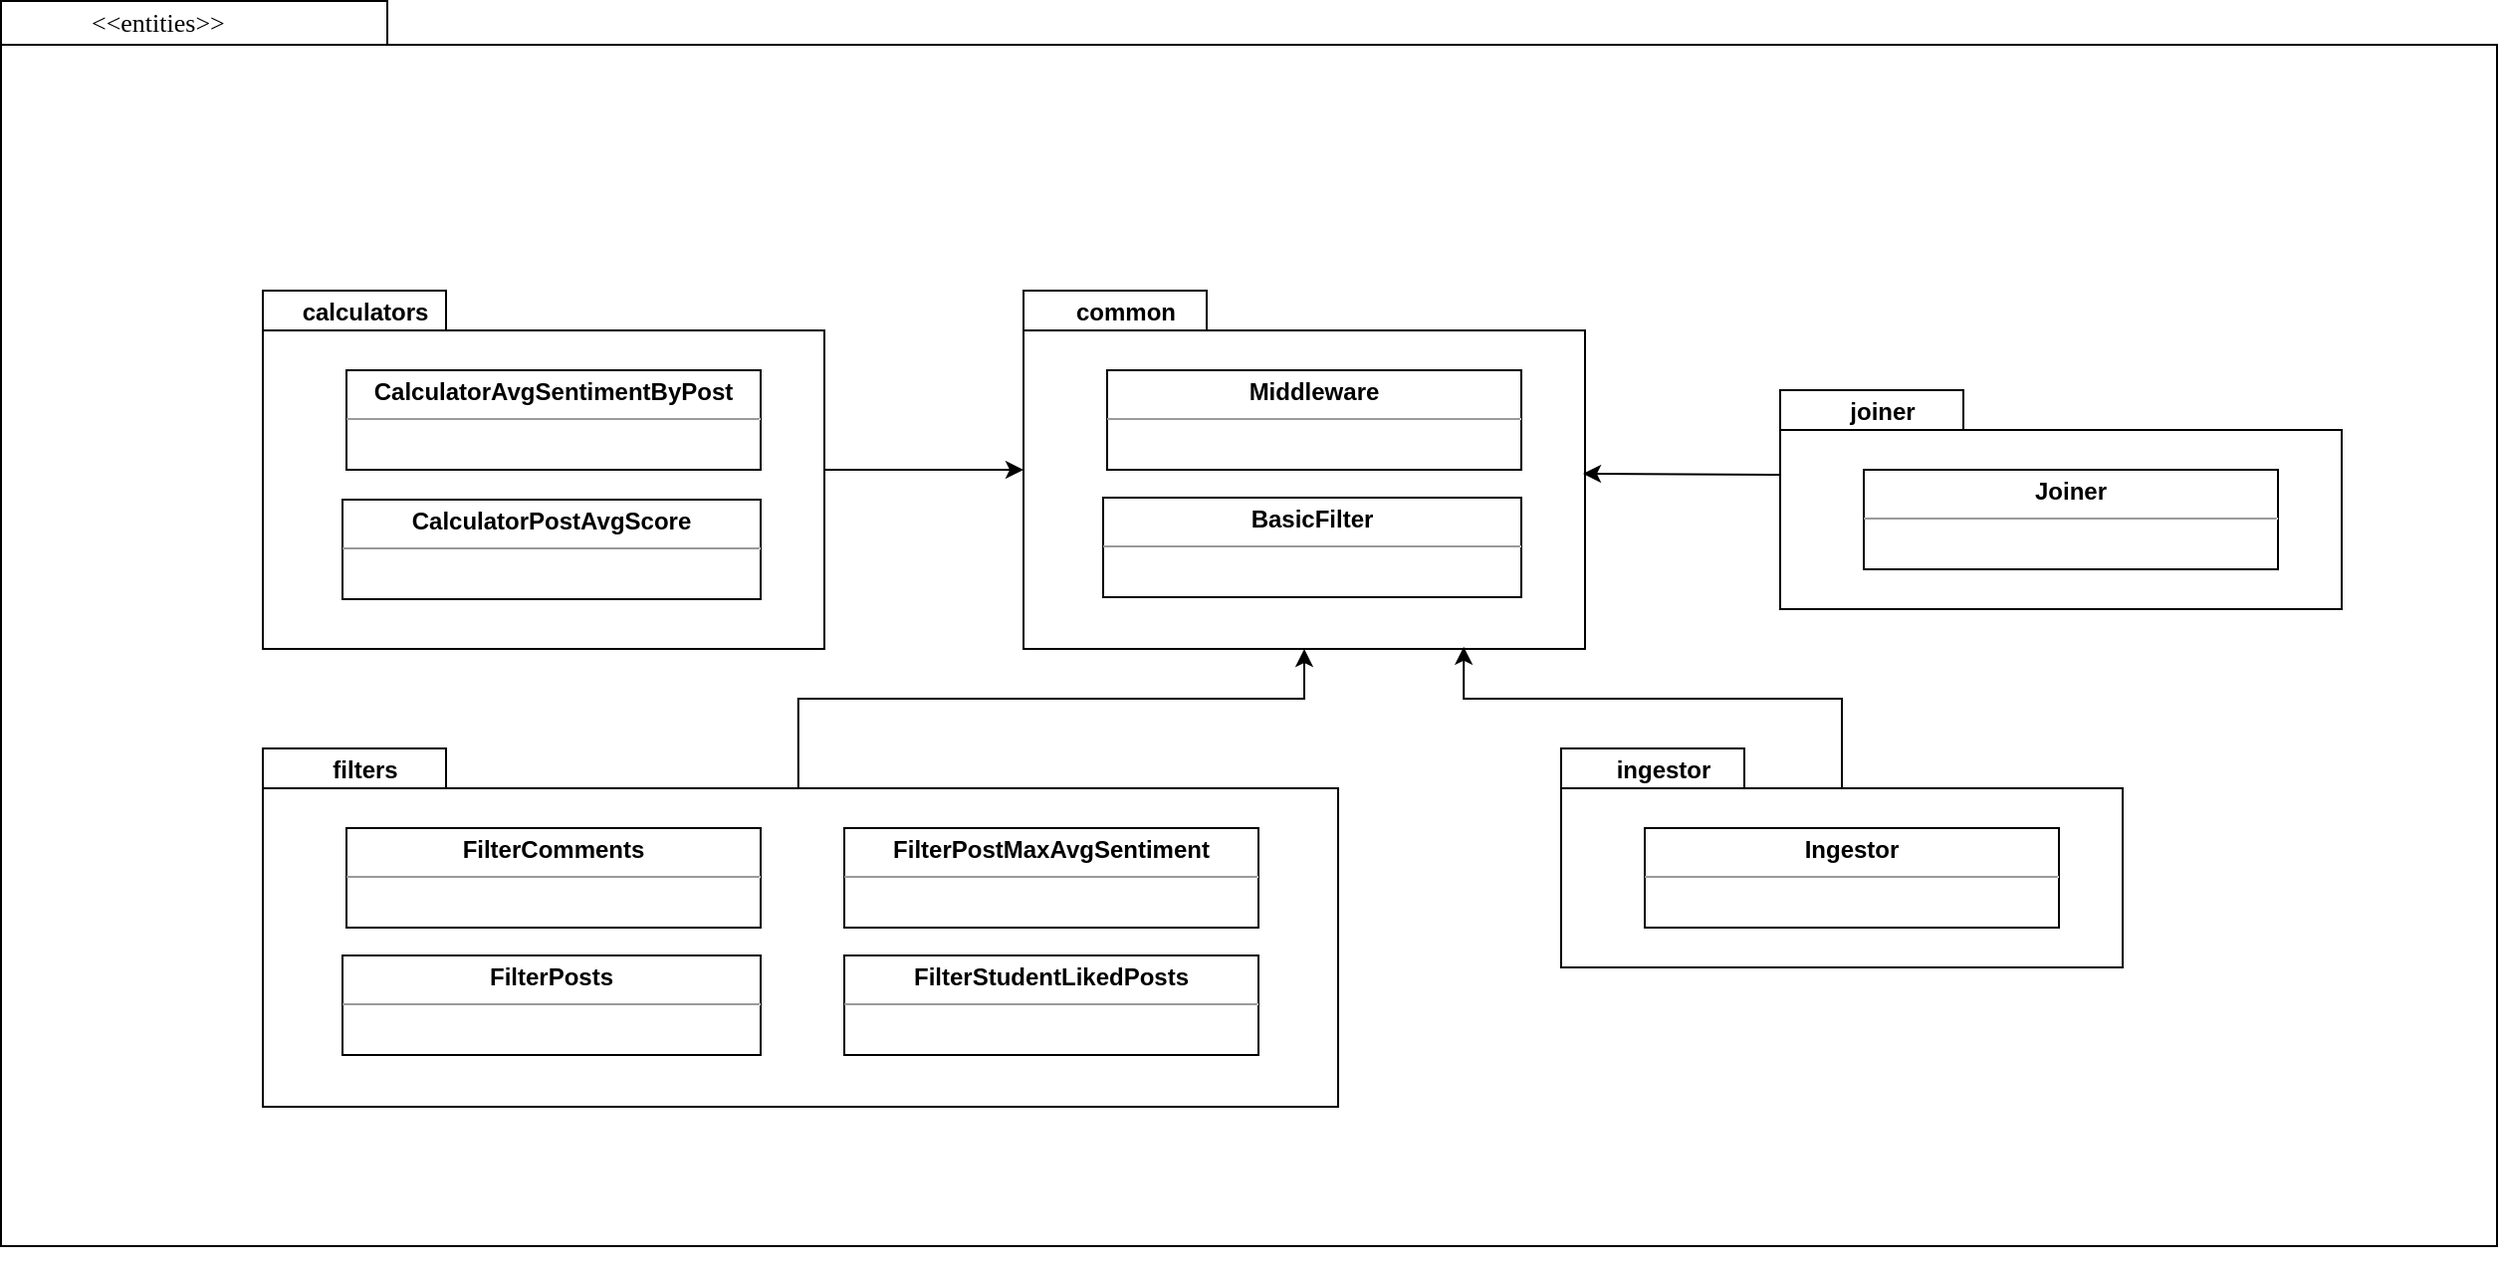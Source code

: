 <mxfile version="18.1.3" type="device"><diagram name="Page-1" id="b5b7bab2-c9e2-2cf4-8b2a-24fd1a2a6d21"><mxGraphModel dx="1426" dy="744" grid="1" gridSize="10" guides="1" tooltips="1" connect="1" arrows="1" fold="1" page="1" pageScale="1" pageWidth="827" pageHeight="1169" background="none" math="0" shadow="0"><root><mxCell id="0"/><mxCell id="1" parent="0"/><mxCell id="6e0c8c40b5770093-72" value="" style="shape=folder;fontStyle=1;spacingTop=10;tabWidth=194;tabHeight=22;tabPosition=left;html=1;rounded=0;shadow=0;comic=0;labelBackgroundColor=none;strokeWidth=1;fillColor=none;fontFamily=Verdana;fontSize=10;align=center;" parent="1" vertex="1"><mxGeometry x="326.5" y="114.5" width="1253.5" height="625.5" as="geometry"/></mxCell><mxCell id="6e0c8c40b5770093-73" value="&lt;font style=&quot;font-size: 13px;&quot;&gt;&amp;lt;&amp;lt;entities&amp;gt;&amp;gt;&lt;/font&gt;" style="text;html=1;align=left;verticalAlign=top;spacingTop=-4;fontSize=10;fontFamily=Verdana" parent="1" vertex="1"><mxGeometry x="370" y="114.5" width="130" height="20" as="geometry"/></mxCell><mxCell id="Z3nmY3s7msd7evedBcLQ-3" value="" style="group" vertex="1" connectable="0" parent="1"><mxGeometry x="458" y="260" width="282" height="260" as="geometry"/></mxCell><mxCell id="Z3nmY3s7msd7evedBcLQ-7" value="" style="group" vertex="1" connectable="0" parent="Z3nmY3s7msd7evedBcLQ-3"><mxGeometry width="282" height="260" as="geometry"/></mxCell><mxCell id="Z3nmY3s7msd7evedBcLQ-1" value="" style="shape=folder;fontStyle=1;spacingTop=10;tabWidth=92;tabHeight=20;tabPosition=left;html=1;" vertex="1" parent="Z3nmY3s7msd7evedBcLQ-7"><mxGeometry width="282" height="180" as="geometry"/></mxCell><mxCell id="Z3nmY3s7msd7evedBcLQ-2" value="&lt;b&gt;calculators&lt;/b&gt;" style="text;html=1;strokeColor=none;fillColor=none;align=center;verticalAlign=middle;whiteSpace=wrap;rounded=0;" vertex="1" parent="Z3nmY3s7msd7evedBcLQ-7"><mxGeometry width="102.952" height="22.609" as="geometry"/></mxCell><mxCell id="Z3nmY3s7msd7evedBcLQ-8" value="&lt;p style=&quot;margin:0px;margin-top:4px;text-align:center;&quot;&gt;&lt;b&gt;CalculatorAvgSentimentByPost&lt;/b&gt;&lt;/p&gt;&lt;hr size=&quot;1&quot;&gt;&lt;div style=&quot;height:2px;&quot;&gt;&lt;/div&gt;" style="verticalAlign=top;align=left;overflow=fill;fontSize=12;fontFamily=Helvetica;html=1;" vertex="1" parent="Z3nmY3s7msd7evedBcLQ-7"><mxGeometry x="42" y="40" width="208" height="50" as="geometry"/></mxCell><mxCell id="Z3nmY3s7msd7evedBcLQ-12" value="&lt;p style=&quot;margin:0px;margin-top:4px;text-align:center;&quot;&gt;&lt;b&gt;CalculatorPostAvgScore&lt;/b&gt;&lt;/p&gt;&lt;hr size=&quot;1&quot;&gt;&lt;div style=&quot;height:2px;&quot;&gt;&lt;/div&gt;" style="verticalAlign=top;align=left;overflow=fill;fontSize=12;fontFamily=Helvetica;html=1;" vertex="1" parent="Z3nmY3s7msd7evedBcLQ-7"><mxGeometry x="40" y="105" width="210" height="50" as="geometry"/></mxCell><mxCell id="Z3nmY3s7msd7evedBcLQ-13" value="" style="group" vertex="1" connectable="0" parent="1"><mxGeometry x="458" y="490" width="540" height="260" as="geometry"/></mxCell><mxCell id="Z3nmY3s7msd7evedBcLQ-14" value="" style="group" vertex="1" connectable="0" parent="Z3nmY3s7msd7evedBcLQ-13"><mxGeometry width="540" height="260" as="geometry"/></mxCell><mxCell id="Z3nmY3s7msd7evedBcLQ-15" value="" style="shape=folder;fontStyle=1;spacingTop=10;tabWidth=92;tabHeight=20;tabPosition=left;html=1;" vertex="1" parent="Z3nmY3s7msd7evedBcLQ-14"><mxGeometry width="540" height="180" as="geometry"/></mxCell><mxCell id="Z3nmY3s7msd7evedBcLQ-16" value="&lt;b&gt;filters&lt;/b&gt;" style="text;html=1;strokeColor=none;fillColor=none;align=center;verticalAlign=middle;whiteSpace=wrap;rounded=0;" vertex="1" parent="Z3nmY3s7msd7evedBcLQ-14"><mxGeometry width="102.952" height="22.609" as="geometry"/></mxCell><mxCell id="Z3nmY3s7msd7evedBcLQ-17" value="&lt;p style=&quot;margin:0px;margin-top:4px;text-align:center;&quot;&gt;&lt;b&gt;FilterComments&lt;/b&gt;&lt;/p&gt;&lt;hr size=&quot;1&quot;&gt;&lt;div style=&quot;height:2px;&quot;&gt;&lt;/div&gt;" style="verticalAlign=top;align=left;overflow=fill;fontSize=12;fontFamily=Helvetica;html=1;" vertex="1" parent="Z3nmY3s7msd7evedBcLQ-14"><mxGeometry x="42" y="40" width="208" height="50" as="geometry"/></mxCell><mxCell id="Z3nmY3s7msd7evedBcLQ-18" value="&lt;p style=&quot;margin:0px;margin-top:4px;text-align:center;&quot;&gt;&lt;b&gt;FilterPosts&lt;/b&gt;&lt;/p&gt;&lt;hr size=&quot;1&quot;&gt;&lt;div style=&quot;height:2px;&quot;&gt;&lt;/div&gt;" style="verticalAlign=top;align=left;overflow=fill;fontSize=12;fontFamily=Helvetica;html=1;" vertex="1" parent="Z3nmY3s7msd7evedBcLQ-14"><mxGeometry x="40" y="104" width="210" height="50" as="geometry"/></mxCell><mxCell id="Z3nmY3s7msd7evedBcLQ-19" value="&lt;p style=&quot;margin:0px;margin-top:4px;text-align:center;&quot;&gt;&lt;b&gt;FilterPostMaxAvgSentiment&lt;/b&gt;&lt;/p&gt;&lt;hr size=&quot;1&quot;&gt;&lt;div style=&quot;height:2px;&quot;&gt;&lt;/div&gt;" style="verticalAlign=top;align=left;overflow=fill;fontSize=12;fontFamily=Helvetica;html=1;" vertex="1" parent="Z3nmY3s7msd7evedBcLQ-14"><mxGeometry x="292" y="40" width="208" height="50" as="geometry"/></mxCell><mxCell id="Z3nmY3s7msd7evedBcLQ-20" value="&lt;p style=&quot;margin:0px;margin-top:4px;text-align:center;&quot;&gt;&lt;b&gt;FilterStudentLikedPosts&lt;/b&gt;&lt;/p&gt;&lt;hr size=&quot;1&quot;&gt;&lt;div style=&quot;height:2px;&quot;&gt;&lt;/div&gt;" style="verticalAlign=top;align=left;overflow=fill;fontSize=12;fontFamily=Helvetica;html=1;" vertex="1" parent="Z3nmY3s7msd7evedBcLQ-14"><mxGeometry x="292" y="104" width="208" height="50" as="geometry"/></mxCell><mxCell id="Z3nmY3s7msd7evedBcLQ-21" value="" style="group" vertex="1" connectable="0" parent="1"><mxGeometry x="840" y="260" width="282" height="260" as="geometry"/></mxCell><mxCell id="Z3nmY3s7msd7evedBcLQ-22" value="" style="group" vertex="1" connectable="0" parent="Z3nmY3s7msd7evedBcLQ-21"><mxGeometry width="282" height="260" as="geometry"/></mxCell><mxCell id="Z3nmY3s7msd7evedBcLQ-23" value="" style="shape=folder;fontStyle=1;spacingTop=10;tabWidth=92;tabHeight=20;tabPosition=left;html=1;" vertex="1" parent="Z3nmY3s7msd7evedBcLQ-22"><mxGeometry width="282" height="180" as="geometry"/></mxCell><mxCell id="Z3nmY3s7msd7evedBcLQ-24" value="&lt;b&gt;common&lt;/b&gt;" style="text;html=1;strokeColor=none;fillColor=none;align=center;verticalAlign=middle;whiteSpace=wrap;rounded=0;" vertex="1" parent="Z3nmY3s7msd7evedBcLQ-22"><mxGeometry width="102.952" height="22.609" as="geometry"/></mxCell><mxCell id="Z3nmY3s7msd7evedBcLQ-25" value="&lt;p style=&quot;margin:0px;margin-top:4px;text-align:center;&quot;&gt;&lt;b&gt;Middleware&lt;/b&gt;&lt;/p&gt;&lt;hr size=&quot;1&quot;&gt;&lt;div style=&quot;height:2px;&quot;&gt;&lt;/div&gt;" style="verticalAlign=top;align=left;overflow=fill;fontSize=12;fontFamily=Helvetica;html=1;" vertex="1" parent="Z3nmY3s7msd7evedBcLQ-22"><mxGeometry x="42" y="40" width="208" height="50" as="geometry"/></mxCell><mxCell id="Z3nmY3s7msd7evedBcLQ-26" value="&lt;p style=&quot;margin:0px;margin-top:4px;text-align:center;&quot;&gt;&lt;b&gt;BasicFilter&lt;/b&gt;&lt;/p&gt;&lt;hr size=&quot;1&quot;&gt;&lt;div style=&quot;height:2px;&quot;&gt;&lt;/div&gt;" style="verticalAlign=top;align=left;overflow=fill;fontSize=12;fontFamily=Helvetica;html=1;" vertex="1" parent="Z3nmY3s7msd7evedBcLQ-22"><mxGeometry x="40" y="104" width="210" height="50" as="geometry"/></mxCell><mxCell id="Z3nmY3s7msd7evedBcLQ-28" style="edgeStyle=orthogonalEdgeStyle;rounded=0;orthogonalLoop=1;jettySize=auto;html=1;entryX=0;entryY=0.5;entryDx=0;entryDy=0;entryPerimeter=0;" edge="1" parent="1" source="Z3nmY3s7msd7evedBcLQ-1" target="Z3nmY3s7msd7evedBcLQ-23"><mxGeometry relative="1" as="geometry"/></mxCell><mxCell id="Z3nmY3s7msd7evedBcLQ-29" style="edgeStyle=orthogonalEdgeStyle;rounded=0;orthogonalLoop=1;jettySize=auto;html=1;entryX=0.5;entryY=1;entryDx=0;entryDy=0;entryPerimeter=0;exitX=0.498;exitY=0.111;exitDx=0;exitDy=0;exitPerimeter=0;" edge="1" parent="1" source="Z3nmY3s7msd7evedBcLQ-15" target="Z3nmY3s7msd7evedBcLQ-23"><mxGeometry relative="1" as="geometry"/></mxCell><mxCell id="Z3nmY3s7msd7evedBcLQ-30" value="" style="group" vertex="1" connectable="0" parent="1"><mxGeometry x="1110" y="490" width="282" height="260" as="geometry"/></mxCell><mxCell id="Z3nmY3s7msd7evedBcLQ-31" value="" style="shape=folder;fontStyle=1;spacingTop=10;tabWidth=92;tabHeight=20;tabPosition=left;html=1;" vertex="1" parent="Z3nmY3s7msd7evedBcLQ-30"><mxGeometry width="282" height="110" as="geometry"/></mxCell><mxCell id="Z3nmY3s7msd7evedBcLQ-32" value="&lt;b&gt;ingestor&lt;/b&gt;" style="text;html=1;strokeColor=none;fillColor=none;align=center;verticalAlign=middle;whiteSpace=wrap;rounded=0;" vertex="1" parent="Z3nmY3s7msd7evedBcLQ-30"><mxGeometry width="102.952" height="22.609" as="geometry"/></mxCell><mxCell id="Z3nmY3s7msd7evedBcLQ-33" value="&lt;p style=&quot;margin:0px;margin-top:4px;text-align:center;&quot;&gt;&lt;b&gt;Ingestor&lt;/b&gt;&lt;/p&gt;&lt;hr size=&quot;1&quot;&gt;&lt;div style=&quot;height:2px;&quot;&gt;&lt;/div&gt;" style="verticalAlign=top;align=left;overflow=fill;fontSize=12;fontFamily=Helvetica;html=1;" vertex="1" parent="Z3nmY3s7msd7evedBcLQ-30"><mxGeometry x="42" y="40" width="208" height="50" as="geometry"/></mxCell><mxCell id="Z3nmY3s7msd7evedBcLQ-35" style="edgeStyle=orthogonalEdgeStyle;rounded=0;orthogonalLoop=1;jettySize=auto;html=1;entryX=0.784;entryY=0.994;entryDx=0;entryDy=0;entryPerimeter=0;exitX=0.504;exitY=0.182;exitDx=0;exitDy=0;exitPerimeter=0;" edge="1" parent="1" source="Z3nmY3s7msd7evedBcLQ-31" target="Z3nmY3s7msd7evedBcLQ-23"><mxGeometry relative="1" as="geometry"><Array as="points"><mxPoint x="1251" y="510"/><mxPoint x="1251" y="465"/><mxPoint x="1061" y="465"/></Array></mxGeometry></mxCell><mxCell id="Z3nmY3s7msd7evedBcLQ-36" value="" style="group" vertex="1" connectable="0" parent="1"><mxGeometry x="1220" y="310" width="282" height="260" as="geometry"/></mxCell><mxCell id="Z3nmY3s7msd7evedBcLQ-37" value="" style="shape=folder;fontStyle=1;spacingTop=10;tabWidth=92;tabHeight=20;tabPosition=left;html=1;" vertex="1" parent="Z3nmY3s7msd7evedBcLQ-36"><mxGeometry width="282" height="110" as="geometry"/></mxCell><mxCell id="Z3nmY3s7msd7evedBcLQ-38" value="&lt;b&gt;joiner&lt;/b&gt;" style="text;html=1;strokeColor=none;fillColor=none;align=center;verticalAlign=middle;whiteSpace=wrap;rounded=0;" vertex="1" parent="Z3nmY3s7msd7evedBcLQ-36"><mxGeometry width="102.952" height="22.609" as="geometry"/></mxCell><mxCell id="Z3nmY3s7msd7evedBcLQ-39" value="&lt;p style=&quot;margin:0px;margin-top:4px;text-align:center;&quot;&gt;&lt;b&gt;Joiner&lt;/b&gt;&lt;/p&gt;&lt;hr size=&quot;1&quot;&gt;&lt;div style=&quot;height:2px;&quot;&gt;&lt;/div&gt;" style="verticalAlign=top;align=left;overflow=fill;fontSize=12;fontFamily=Helvetica;html=1;" vertex="1" parent="Z3nmY3s7msd7evedBcLQ-36"><mxGeometry x="42" y="40" width="208" height="50" as="geometry"/></mxCell><mxCell id="Z3nmY3s7msd7evedBcLQ-40" style="edgeStyle=orthogonalEdgeStyle;rounded=0;orthogonalLoop=1;jettySize=auto;html=1;exitX=0;exitY=0;exitDx=0;exitDy=42.5;exitPerimeter=0;" edge="1" parent="1" source="Z3nmY3s7msd7evedBcLQ-37"><mxGeometry relative="1" as="geometry"><mxPoint x="1121" y="352" as="targetPoint"/></mxGeometry></mxCell></root></mxGraphModel></diagram></mxfile>